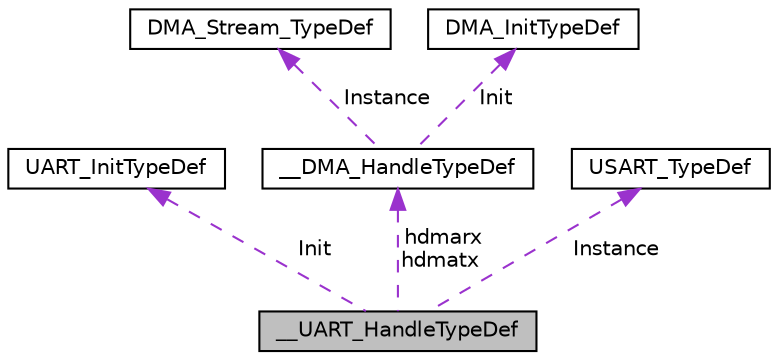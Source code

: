 digraph "__UART_HandleTypeDef"
{
 // LATEX_PDF_SIZE
  edge [fontname="Helvetica",fontsize="10",labelfontname="Helvetica",labelfontsize="10"];
  node [fontname="Helvetica",fontsize="10",shape=record];
  Node1 [label="__UART_HandleTypeDef",height=0.2,width=0.4,color="black", fillcolor="grey75", style="filled", fontcolor="black",tooltip="UART handle Structure definition."];
  Node2 -> Node1 [dir="back",color="darkorchid3",fontsize="10",style="dashed",label=" Init" ];
  Node2 [label="UART_InitTypeDef",height=0.2,width=0.4,color="black", fillcolor="white", style="filled",URL="$struct_u_a_r_t___init_type_def.html",tooltip="UART Init Structure definition."];
  Node3 -> Node1 [dir="back",color="darkorchid3",fontsize="10",style="dashed",label=" hdmarx\nhdmatx" ];
  Node3 [label="__DMA_HandleTypeDef",height=0.2,width=0.4,color="black", fillcolor="white", style="filled",URL="$struct_____d_m_a___handle_type_def.html",tooltip="DMA handle Structure definition."];
  Node4 -> Node3 [dir="back",color="darkorchid3",fontsize="10",style="dashed",label=" Instance" ];
  Node4 [label="DMA_Stream_TypeDef",height=0.2,width=0.4,color="black", fillcolor="white", style="filled",URL="$struct_d_m_a___stream___type_def.html",tooltip="DMA Controller."];
  Node5 -> Node3 [dir="back",color="darkorchid3",fontsize="10",style="dashed",label=" Init" ];
  Node5 [label="DMA_InitTypeDef",height=0.2,width=0.4,color="black", fillcolor="white", style="filled",URL="$struct_d_m_a___init_type_def.html",tooltip="DMA Configuration Structure definition."];
  Node6 -> Node1 [dir="back",color="darkorchid3",fontsize="10",style="dashed",label=" Instance" ];
  Node6 [label="USART_TypeDef",height=0.2,width=0.4,color="black", fillcolor="white", style="filled",URL="$struct_u_s_a_r_t___type_def.html",tooltip="Universal Synchronous Asynchronous Receiver Transmitter."];
}
